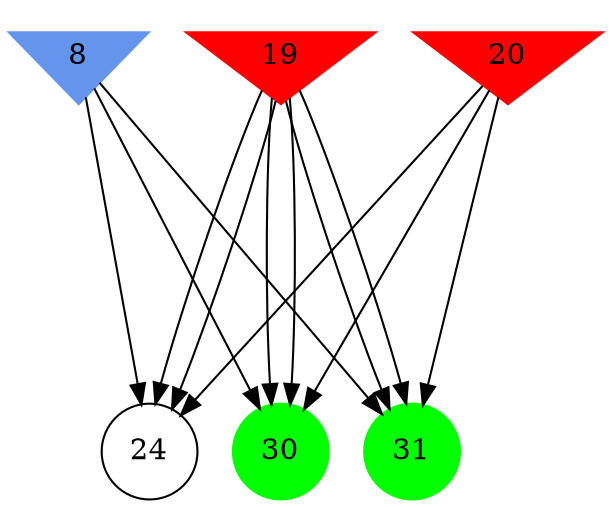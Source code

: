 digraph brain {
	ranksep=2.0;
	8 [shape=invtriangle,style=filled,color=cornflowerblue];
	19 [shape=invtriangle,style=filled,color=red];
	20 [shape=invtriangle,style=filled,color=red];
	24 [shape=circle,color=black];
	30 [shape=circle,style=filled,color=green];
	31 [shape=circle,style=filled,color=green];
	20	->	31;
	20	->	30;
	20	->	24;
	8	->	31;
	8	->	30;
	8	->	24;
	19	->	31;
	19	->	30;
	19	->	24;
	19	->	31;
	19	->	30;
	19	->	24;
	{ rank=same; 8; 19; 20; }
	{ rank=same; 24; }
	{ rank=same; 30; 31; }
}
